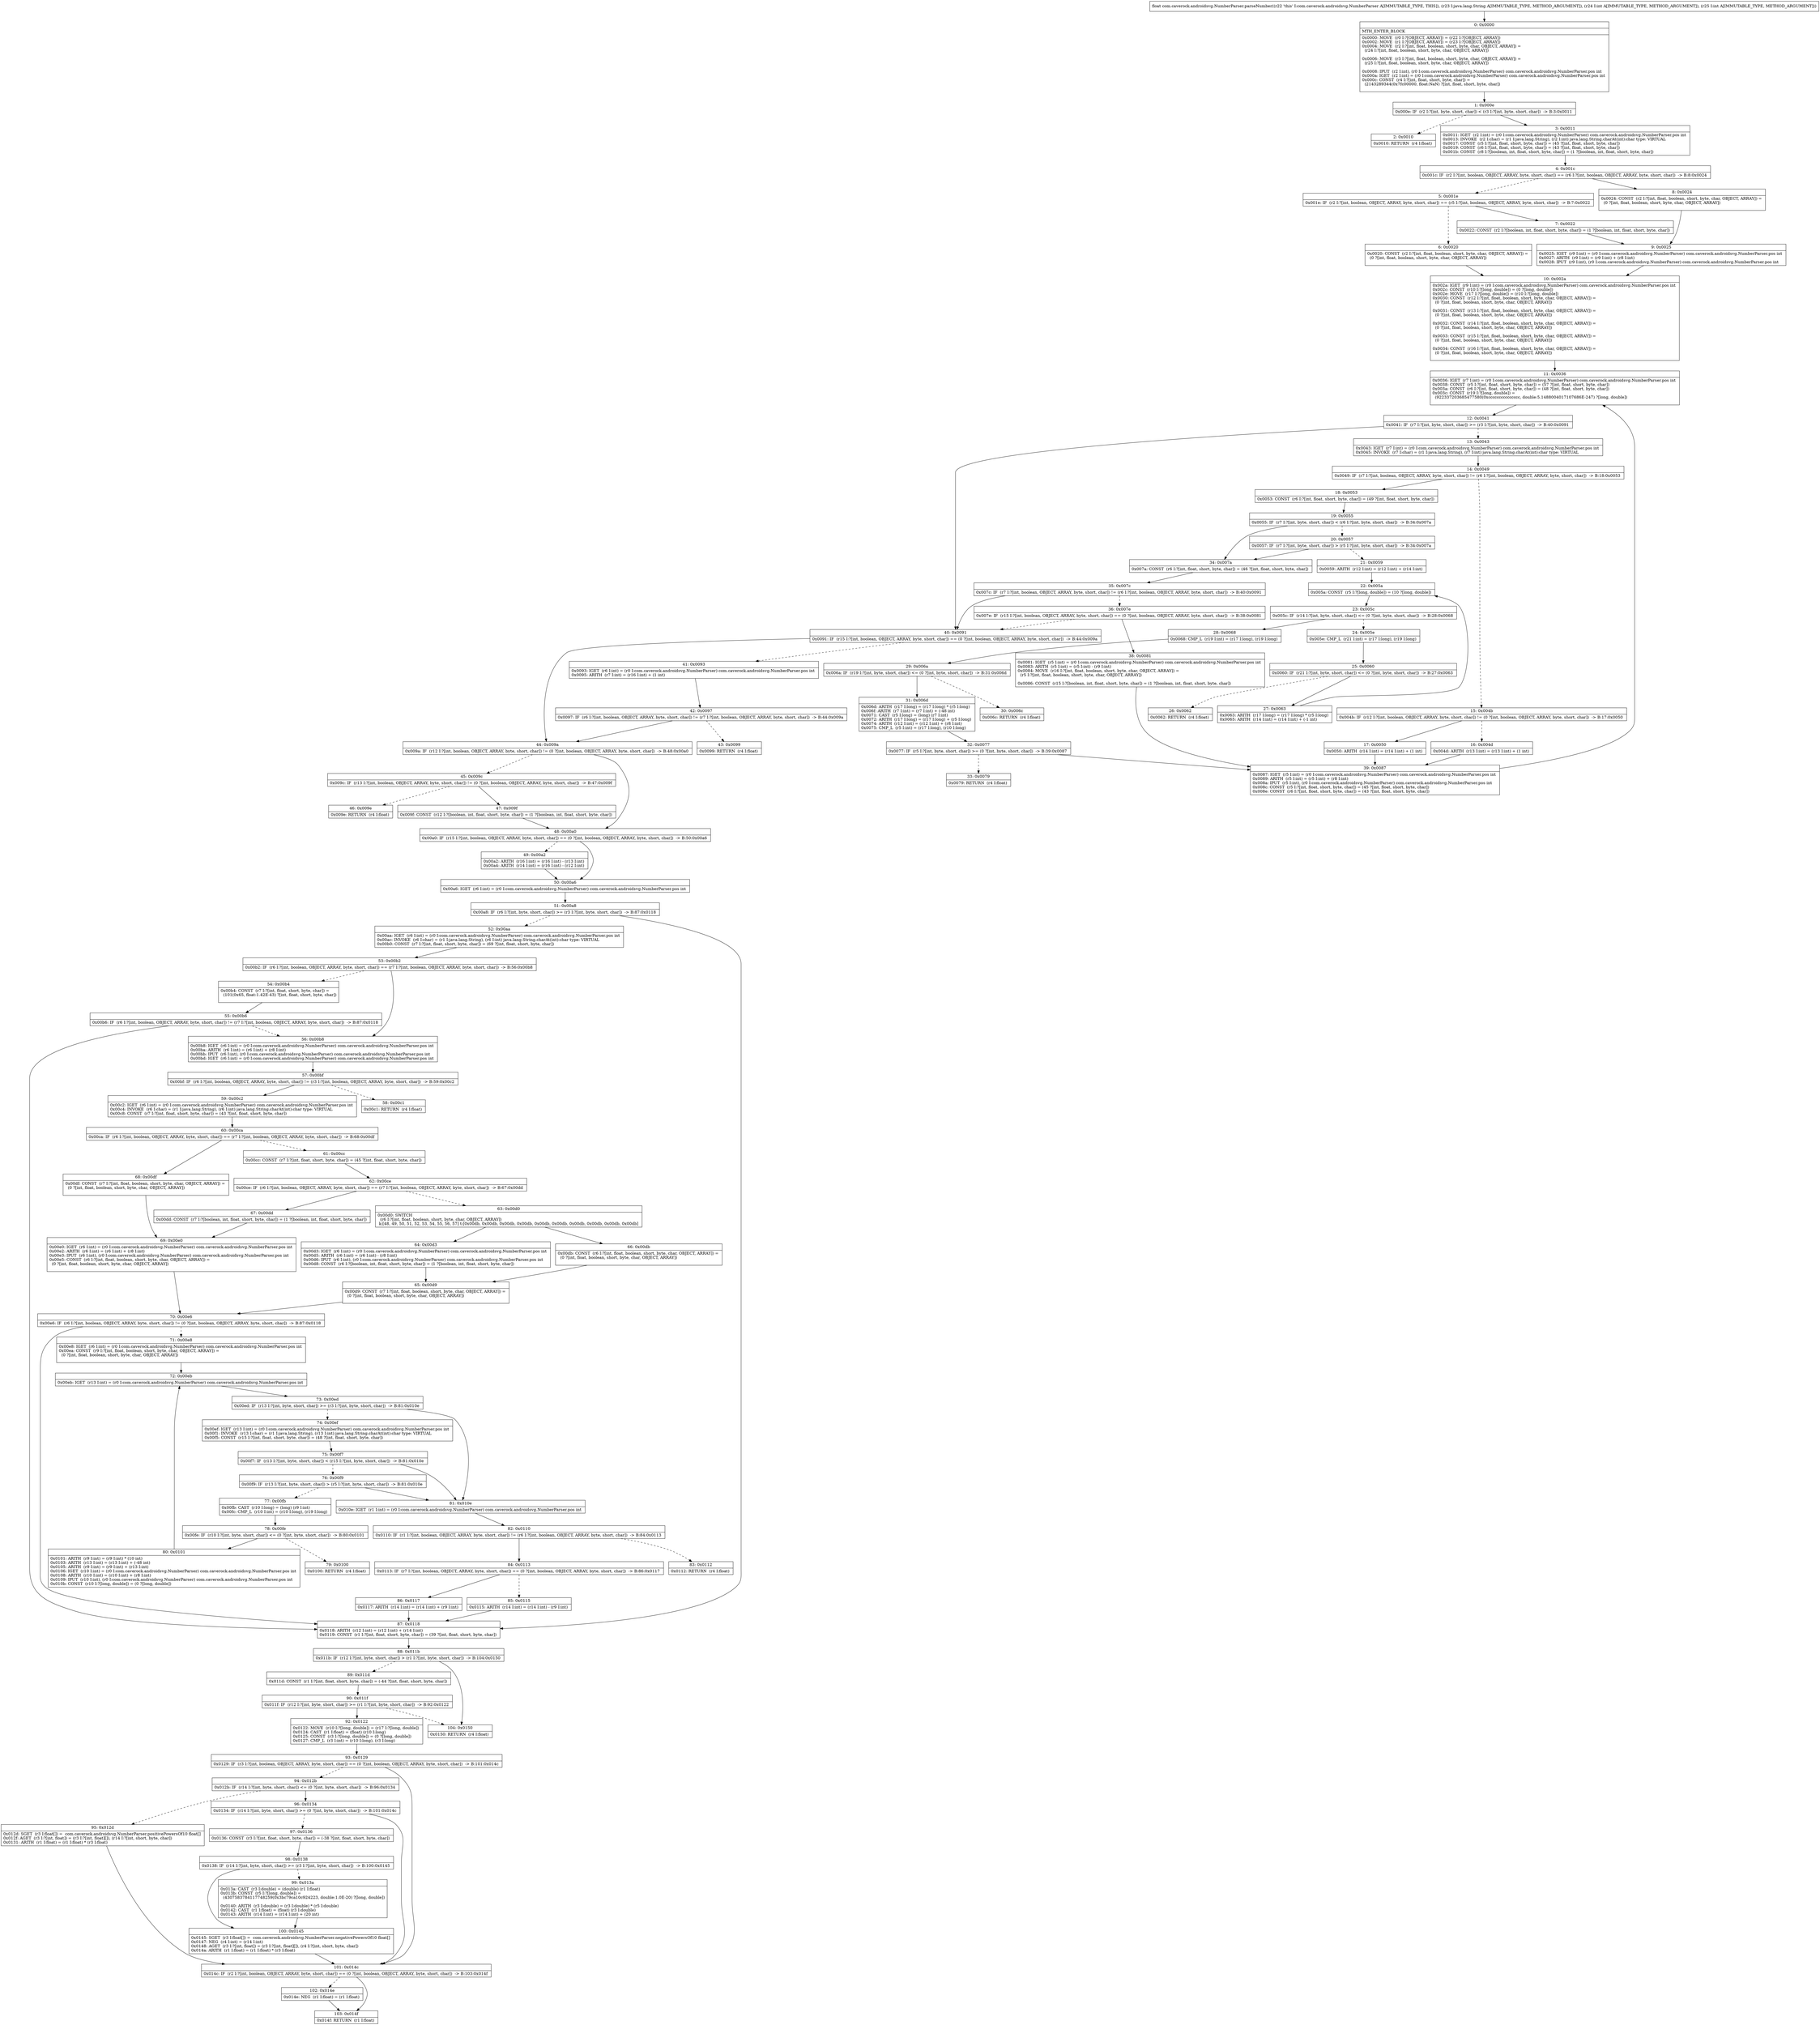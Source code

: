 digraph "CFG forcom.caverock.androidsvg.NumberParser.parseNumber(Ljava\/lang\/String;II)F" {
Node_0 [shape=record,label="{0\:\ 0x0000|MTH_ENTER_BLOCK\l|0x0000: MOVE  (r0 I:?[OBJECT, ARRAY]) = (r22 I:?[OBJECT, ARRAY]) \l0x0002: MOVE  (r1 I:?[OBJECT, ARRAY]) = (r23 I:?[OBJECT, ARRAY]) \l0x0004: MOVE  (r2 I:?[int, float, boolean, short, byte, char, OBJECT, ARRAY]) = \l  (r24 I:?[int, float, boolean, short, byte, char, OBJECT, ARRAY])\l \l0x0006: MOVE  (r3 I:?[int, float, boolean, short, byte, char, OBJECT, ARRAY]) = \l  (r25 I:?[int, float, boolean, short, byte, char, OBJECT, ARRAY])\l \l0x0008: IPUT  (r2 I:int), (r0 I:com.caverock.androidsvg.NumberParser) com.caverock.androidsvg.NumberParser.pos int \l0x000a: IGET  (r2 I:int) = (r0 I:com.caverock.androidsvg.NumberParser) com.caverock.androidsvg.NumberParser.pos int \l0x000c: CONST  (r4 I:?[int, float, short, byte, char]) = \l  (2143289344(0x7fc00000, float:NaN) ?[int, float, short, byte, char])\l \l}"];
Node_1 [shape=record,label="{1\:\ 0x000e|0x000e: IF  (r2 I:?[int, byte, short, char]) \< (r3 I:?[int, byte, short, char])  \-\> B:3:0x0011 \l}"];
Node_2 [shape=record,label="{2\:\ 0x0010|0x0010: RETURN  (r4 I:float) \l}"];
Node_3 [shape=record,label="{3\:\ 0x0011|0x0011: IGET  (r2 I:int) = (r0 I:com.caverock.androidsvg.NumberParser) com.caverock.androidsvg.NumberParser.pos int \l0x0013: INVOKE  (r2 I:char) = (r1 I:java.lang.String), (r2 I:int) java.lang.String.charAt(int):char type: VIRTUAL \l0x0017: CONST  (r5 I:?[int, float, short, byte, char]) = (45 ?[int, float, short, byte, char]) \l0x0019: CONST  (r6 I:?[int, float, short, byte, char]) = (43 ?[int, float, short, byte, char]) \l0x001b: CONST  (r8 I:?[boolean, int, float, short, byte, char]) = (1 ?[boolean, int, float, short, byte, char]) \l}"];
Node_4 [shape=record,label="{4\:\ 0x001c|0x001c: IF  (r2 I:?[int, boolean, OBJECT, ARRAY, byte, short, char]) == (r6 I:?[int, boolean, OBJECT, ARRAY, byte, short, char])  \-\> B:8:0x0024 \l}"];
Node_5 [shape=record,label="{5\:\ 0x001e|0x001e: IF  (r2 I:?[int, boolean, OBJECT, ARRAY, byte, short, char]) == (r5 I:?[int, boolean, OBJECT, ARRAY, byte, short, char])  \-\> B:7:0x0022 \l}"];
Node_6 [shape=record,label="{6\:\ 0x0020|0x0020: CONST  (r2 I:?[int, float, boolean, short, byte, char, OBJECT, ARRAY]) = \l  (0 ?[int, float, boolean, short, byte, char, OBJECT, ARRAY])\l \l}"];
Node_7 [shape=record,label="{7\:\ 0x0022|0x0022: CONST  (r2 I:?[boolean, int, float, short, byte, char]) = (1 ?[boolean, int, float, short, byte, char]) \l}"];
Node_8 [shape=record,label="{8\:\ 0x0024|0x0024: CONST  (r2 I:?[int, float, boolean, short, byte, char, OBJECT, ARRAY]) = \l  (0 ?[int, float, boolean, short, byte, char, OBJECT, ARRAY])\l \l}"];
Node_9 [shape=record,label="{9\:\ 0x0025|0x0025: IGET  (r9 I:int) = (r0 I:com.caverock.androidsvg.NumberParser) com.caverock.androidsvg.NumberParser.pos int \l0x0027: ARITH  (r9 I:int) = (r9 I:int) + (r8 I:int) \l0x0028: IPUT  (r9 I:int), (r0 I:com.caverock.androidsvg.NumberParser) com.caverock.androidsvg.NumberParser.pos int \l}"];
Node_10 [shape=record,label="{10\:\ 0x002a|0x002a: IGET  (r9 I:int) = (r0 I:com.caverock.androidsvg.NumberParser) com.caverock.androidsvg.NumberParser.pos int \l0x002c: CONST  (r10 I:?[long, double]) = (0 ?[long, double]) \l0x002e: MOVE  (r17 I:?[long, double]) = (r10 I:?[long, double]) \l0x0030: CONST  (r12 I:?[int, float, boolean, short, byte, char, OBJECT, ARRAY]) = \l  (0 ?[int, float, boolean, short, byte, char, OBJECT, ARRAY])\l \l0x0031: CONST  (r13 I:?[int, float, boolean, short, byte, char, OBJECT, ARRAY]) = \l  (0 ?[int, float, boolean, short, byte, char, OBJECT, ARRAY])\l \l0x0032: CONST  (r14 I:?[int, float, boolean, short, byte, char, OBJECT, ARRAY]) = \l  (0 ?[int, float, boolean, short, byte, char, OBJECT, ARRAY])\l \l0x0033: CONST  (r15 I:?[int, float, boolean, short, byte, char, OBJECT, ARRAY]) = \l  (0 ?[int, float, boolean, short, byte, char, OBJECT, ARRAY])\l \l0x0034: CONST  (r16 I:?[int, float, boolean, short, byte, char, OBJECT, ARRAY]) = \l  (0 ?[int, float, boolean, short, byte, char, OBJECT, ARRAY])\l \l}"];
Node_11 [shape=record,label="{11\:\ 0x0036|0x0036: IGET  (r7 I:int) = (r0 I:com.caverock.androidsvg.NumberParser) com.caverock.androidsvg.NumberParser.pos int \l0x0038: CONST  (r5 I:?[int, float, short, byte, char]) = (57 ?[int, float, short, byte, char]) \l0x003a: CONST  (r6 I:?[int, float, short, byte, char]) = (48 ?[int, float, short, byte, char]) \l0x003c: CONST  (r19 I:?[long, double]) = \l  (922337203685477580(0xccccccccccccccc, double:5.1488004017107686E\-247) ?[long, double])\l \l}"];
Node_12 [shape=record,label="{12\:\ 0x0041|0x0041: IF  (r7 I:?[int, byte, short, char]) \>= (r3 I:?[int, byte, short, char])  \-\> B:40:0x0091 \l}"];
Node_13 [shape=record,label="{13\:\ 0x0043|0x0043: IGET  (r7 I:int) = (r0 I:com.caverock.androidsvg.NumberParser) com.caverock.androidsvg.NumberParser.pos int \l0x0045: INVOKE  (r7 I:char) = (r1 I:java.lang.String), (r7 I:int) java.lang.String.charAt(int):char type: VIRTUAL \l}"];
Node_14 [shape=record,label="{14\:\ 0x0049|0x0049: IF  (r7 I:?[int, boolean, OBJECT, ARRAY, byte, short, char]) != (r6 I:?[int, boolean, OBJECT, ARRAY, byte, short, char])  \-\> B:18:0x0053 \l}"];
Node_15 [shape=record,label="{15\:\ 0x004b|0x004b: IF  (r12 I:?[int, boolean, OBJECT, ARRAY, byte, short, char]) != (0 ?[int, boolean, OBJECT, ARRAY, byte, short, char])  \-\> B:17:0x0050 \l}"];
Node_16 [shape=record,label="{16\:\ 0x004d|0x004d: ARITH  (r13 I:int) = (r13 I:int) + (1 int) \l}"];
Node_17 [shape=record,label="{17\:\ 0x0050|0x0050: ARITH  (r14 I:int) = (r14 I:int) + (1 int) \l}"];
Node_18 [shape=record,label="{18\:\ 0x0053|0x0053: CONST  (r6 I:?[int, float, short, byte, char]) = (49 ?[int, float, short, byte, char]) \l}"];
Node_19 [shape=record,label="{19\:\ 0x0055|0x0055: IF  (r7 I:?[int, byte, short, char]) \< (r6 I:?[int, byte, short, char])  \-\> B:34:0x007a \l}"];
Node_20 [shape=record,label="{20\:\ 0x0057|0x0057: IF  (r7 I:?[int, byte, short, char]) \> (r5 I:?[int, byte, short, char])  \-\> B:34:0x007a \l}"];
Node_21 [shape=record,label="{21\:\ 0x0059|0x0059: ARITH  (r12 I:int) = (r12 I:int) + (r14 I:int) \l}"];
Node_22 [shape=record,label="{22\:\ 0x005a|0x005a: CONST  (r5 I:?[long, double]) = (10 ?[long, double]) \l}"];
Node_23 [shape=record,label="{23\:\ 0x005c|0x005c: IF  (r14 I:?[int, byte, short, char]) \<= (0 ?[int, byte, short, char])  \-\> B:28:0x0068 \l}"];
Node_24 [shape=record,label="{24\:\ 0x005e|0x005e: CMP_L  (r21 I:int) = (r17 I:long), (r19 I:long) \l}"];
Node_25 [shape=record,label="{25\:\ 0x0060|0x0060: IF  (r21 I:?[int, byte, short, char]) \<= (0 ?[int, byte, short, char])  \-\> B:27:0x0063 \l}"];
Node_26 [shape=record,label="{26\:\ 0x0062|0x0062: RETURN  (r4 I:float) \l}"];
Node_27 [shape=record,label="{27\:\ 0x0063|0x0063: ARITH  (r17 I:long) = (r17 I:long) * (r5 I:long) \l0x0065: ARITH  (r14 I:int) = (r14 I:int) + (\-1 int) \l}"];
Node_28 [shape=record,label="{28\:\ 0x0068|0x0068: CMP_L  (r19 I:int) = (r17 I:long), (r19 I:long) \l}"];
Node_29 [shape=record,label="{29\:\ 0x006a|0x006a: IF  (r19 I:?[int, byte, short, char]) \<= (0 ?[int, byte, short, char])  \-\> B:31:0x006d \l}"];
Node_30 [shape=record,label="{30\:\ 0x006c|0x006c: RETURN  (r4 I:float) \l}"];
Node_31 [shape=record,label="{31\:\ 0x006d|0x006d: ARITH  (r17 I:long) = (r17 I:long) * (r5 I:long) \l0x006f: ARITH  (r7 I:int) = (r7 I:int) + (\-48 int) \l0x0071: CAST  (r5 I:long) = (long) (r7 I:int) \l0x0072: ARITH  (r17 I:long) = (r17 I:long) + (r5 I:long) \l0x0074: ARITH  (r12 I:int) = (r12 I:int) + (r8 I:int) \l0x0075: CMP_L  (r5 I:int) = (r17 I:long), (r10 I:long) \l}"];
Node_32 [shape=record,label="{32\:\ 0x0077|0x0077: IF  (r5 I:?[int, byte, short, char]) \>= (0 ?[int, byte, short, char])  \-\> B:39:0x0087 \l}"];
Node_33 [shape=record,label="{33\:\ 0x0079|0x0079: RETURN  (r4 I:float) \l}"];
Node_34 [shape=record,label="{34\:\ 0x007a|0x007a: CONST  (r6 I:?[int, float, short, byte, char]) = (46 ?[int, float, short, byte, char]) \l}"];
Node_35 [shape=record,label="{35\:\ 0x007c|0x007c: IF  (r7 I:?[int, boolean, OBJECT, ARRAY, byte, short, char]) != (r6 I:?[int, boolean, OBJECT, ARRAY, byte, short, char])  \-\> B:40:0x0091 \l}"];
Node_36 [shape=record,label="{36\:\ 0x007e|0x007e: IF  (r15 I:?[int, boolean, OBJECT, ARRAY, byte, short, char]) == (0 ?[int, boolean, OBJECT, ARRAY, byte, short, char])  \-\> B:38:0x0081 \l}"];
Node_38 [shape=record,label="{38\:\ 0x0081|0x0081: IGET  (r5 I:int) = (r0 I:com.caverock.androidsvg.NumberParser) com.caverock.androidsvg.NumberParser.pos int \l0x0083: ARITH  (r5 I:int) = (r5 I:int) \- (r9 I:int) \l0x0084: MOVE  (r16 I:?[int, float, boolean, short, byte, char, OBJECT, ARRAY]) = \l  (r5 I:?[int, float, boolean, short, byte, char, OBJECT, ARRAY])\l \l0x0086: CONST  (r15 I:?[boolean, int, float, short, byte, char]) = (1 ?[boolean, int, float, short, byte, char]) \l}"];
Node_39 [shape=record,label="{39\:\ 0x0087|0x0087: IGET  (r5 I:int) = (r0 I:com.caverock.androidsvg.NumberParser) com.caverock.androidsvg.NumberParser.pos int \l0x0089: ARITH  (r5 I:int) = (r5 I:int) + (r8 I:int) \l0x008a: IPUT  (r5 I:int), (r0 I:com.caverock.androidsvg.NumberParser) com.caverock.androidsvg.NumberParser.pos int \l0x008c: CONST  (r5 I:?[int, float, short, byte, char]) = (45 ?[int, float, short, byte, char]) \l0x008e: CONST  (r6 I:?[int, float, short, byte, char]) = (43 ?[int, float, short, byte, char]) \l}"];
Node_40 [shape=record,label="{40\:\ 0x0091|0x0091: IF  (r15 I:?[int, boolean, OBJECT, ARRAY, byte, short, char]) == (0 ?[int, boolean, OBJECT, ARRAY, byte, short, char])  \-\> B:44:0x009a \l}"];
Node_41 [shape=record,label="{41\:\ 0x0093|0x0093: IGET  (r6 I:int) = (r0 I:com.caverock.androidsvg.NumberParser) com.caverock.androidsvg.NumberParser.pos int \l0x0095: ARITH  (r7 I:int) = (r16 I:int) + (1 int) \l}"];
Node_42 [shape=record,label="{42\:\ 0x0097|0x0097: IF  (r6 I:?[int, boolean, OBJECT, ARRAY, byte, short, char]) != (r7 I:?[int, boolean, OBJECT, ARRAY, byte, short, char])  \-\> B:44:0x009a \l}"];
Node_43 [shape=record,label="{43\:\ 0x0099|0x0099: RETURN  (r4 I:float) \l}"];
Node_44 [shape=record,label="{44\:\ 0x009a|0x009a: IF  (r12 I:?[int, boolean, OBJECT, ARRAY, byte, short, char]) != (0 ?[int, boolean, OBJECT, ARRAY, byte, short, char])  \-\> B:48:0x00a0 \l}"];
Node_45 [shape=record,label="{45\:\ 0x009c|0x009c: IF  (r13 I:?[int, boolean, OBJECT, ARRAY, byte, short, char]) != (0 ?[int, boolean, OBJECT, ARRAY, byte, short, char])  \-\> B:47:0x009f \l}"];
Node_46 [shape=record,label="{46\:\ 0x009e|0x009e: RETURN  (r4 I:float) \l}"];
Node_47 [shape=record,label="{47\:\ 0x009f|0x009f: CONST  (r12 I:?[boolean, int, float, short, byte, char]) = (1 ?[boolean, int, float, short, byte, char]) \l}"];
Node_48 [shape=record,label="{48\:\ 0x00a0|0x00a0: IF  (r15 I:?[int, boolean, OBJECT, ARRAY, byte, short, char]) == (0 ?[int, boolean, OBJECT, ARRAY, byte, short, char])  \-\> B:50:0x00a6 \l}"];
Node_49 [shape=record,label="{49\:\ 0x00a2|0x00a2: ARITH  (r16 I:int) = (r16 I:int) \- (r13 I:int) \l0x00a4: ARITH  (r14 I:int) = (r16 I:int) \- (r12 I:int) \l}"];
Node_50 [shape=record,label="{50\:\ 0x00a6|0x00a6: IGET  (r6 I:int) = (r0 I:com.caverock.androidsvg.NumberParser) com.caverock.androidsvg.NumberParser.pos int \l}"];
Node_51 [shape=record,label="{51\:\ 0x00a8|0x00a8: IF  (r6 I:?[int, byte, short, char]) \>= (r3 I:?[int, byte, short, char])  \-\> B:87:0x0118 \l}"];
Node_52 [shape=record,label="{52\:\ 0x00aa|0x00aa: IGET  (r6 I:int) = (r0 I:com.caverock.androidsvg.NumberParser) com.caverock.androidsvg.NumberParser.pos int \l0x00ac: INVOKE  (r6 I:char) = (r1 I:java.lang.String), (r6 I:int) java.lang.String.charAt(int):char type: VIRTUAL \l0x00b0: CONST  (r7 I:?[int, float, short, byte, char]) = (69 ?[int, float, short, byte, char]) \l}"];
Node_53 [shape=record,label="{53\:\ 0x00b2|0x00b2: IF  (r6 I:?[int, boolean, OBJECT, ARRAY, byte, short, char]) == (r7 I:?[int, boolean, OBJECT, ARRAY, byte, short, char])  \-\> B:56:0x00b8 \l}"];
Node_54 [shape=record,label="{54\:\ 0x00b4|0x00b4: CONST  (r7 I:?[int, float, short, byte, char]) = \l  (101(0x65, float:1.42E\-43) ?[int, float, short, byte, char])\l \l}"];
Node_55 [shape=record,label="{55\:\ 0x00b6|0x00b6: IF  (r6 I:?[int, boolean, OBJECT, ARRAY, byte, short, char]) != (r7 I:?[int, boolean, OBJECT, ARRAY, byte, short, char])  \-\> B:87:0x0118 \l}"];
Node_56 [shape=record,label="{56\:\ 0x00b8|0x00b8: IGET  (r6 I:int) = (r0 I:com.caverock.androidsvg.NumberParser) com.caverock.androidsvg.NumberParser.pos int \l0x00ba: ARITH  (r6 I:int) = (r6 I:int) + (r8 I:int) \l0x00bb: IPUT  (r6 I:int), (r0 I:com.caverock.androidsvg.NumberParser) com.caverock.androidsvg.NumberParser.pos int \l0x00bd: IGET  (r6 I:int) = (r0 I:com.caverock.androidsvg.NumberParser) com.caverock.androidsvg.NumberParser.pos int \l}"];
Node_57 [shape=record,label="{57\:\ 0x00bf|0x00bf: IF  (r6 I:?[int, boolean, OBJECT, ARRAY, byte, short, char]) != (r3 I:?[int, boolean, OBJECT, ARRAY, byte, short, char])  \-\> B:59:0x00c2 \l}"];
Node_58 [shape=record,label="{58\:\ 0x00c1|0x00c1: RETURN  (r4 I:float) \l}"];
Node_59 [shape=record,label="{59\:\ 0x00c2|0x00c2: IGET  (r6 I:int) = (r0 I:com.caverock.androidsvg.NumberParser) com.caverock.androidsvg.NumberParser.pos int \l0x00c4: INVOKE  (r6 I:char) = (r1 I:java.lang.String), (r6 I:int) java.lang.String.charAt(int):char type: VIRTUAL \l0x00c8: CONST  (r7 I:?[int, float, short, byte, char]) = (43 ?[int, float, short, byte, char]) \l}"];
Node_60 [shape=record,label="{60\:\ 0x00ca|0x00ca: IF  (r6 I:?[int, boolean, OBJECT, ARRAY, byte, short, char]) == (r7 I:?[int, boolean, OBJECT, ARRAY, byte, short, char])  \-\> B:68:0x00df \l}"];
Node_61 [shape=record,label="{61\:\ 0x00cc|0x00cc: CONST  (r7 I:?[int, float, short, byte, char]) = (45 ?[int, float, short, byte, char]) \l}"];
Node_62 [shape=record,label="{62\:\ 0x00ce|0x00ce: IF  (r6 I:?[int, boolean, OBJECT, ARRAY, byte, short, char]) == (r7 I:?[int, boolean, OBJECT, ARRAY, byte, short, char])  \-\> B:67:0x00dd \l}"];
Node_63 [shape=record,label="{63\:\ 0x00d0|0x00d0: SWITCH  \l  (r6 I:?[int, float, boolean, short, byte, char, OBJECT, ARRAY])\l k:[48, 49, 50, 51, 52, 53, 54, 55, 56, 57] t:[0x00db, 0x00db, 0x00db, 0x00db, 0x00db, 0x00db, 0x00db, 0x00db, 0x00db, 0x00db] \l}"];
Node_64 [shape=record,label="{64\:\ 0x00d3|0x00d3: IGET  (r6 I:int) = (r0 I:com.caverock.androidsvg.NumberParser) com.caverock.androidsvg.NumberParser.pos int \l0x00d5: ARITH  (r6 I:int) = (r6 I:int) \- (r8 I:int) \l0x00d6: IPUT  (r6 I:int), (r0 I:com.caverock.androidsvg.NumberParser) com.caverock.androidsvg.NumberParser.pos int \l0x00d8: CONST  (r6 I:?[boolean, int, float, short, byte, char]) = (1 ?[boolean, int, float, short, byte, char]) \l}"];
Node_65 [shape=record,label="{65\:\ 0x00d9|0x00d9: CONST  (r7 I:?[int, float, boolean, short, byte, char, OBJECT, ARRAY]) = \l  (0 ?[int, float, boolean, short, byte, char, OBJECT, ARRAY])\l \l}"];
Node_66 [shape=record,label="{66\:\ 0x00db|0x00db: CONST  (r6 I:?[int, float, boolean, short, byte, char, OBJECT, ARRAY]) = \l  (0 ?[int, float, boolean, short, byte, char, OBJECT, ARRAY])\l \l}"];
Node_67 [shape=record,label="{67\:\ 0x00dd|0x00dd: CONST  (r7 I:?[boolean, int, float, short, byte, char]) = (1 ?[boolean, int, float, short, byte, char]) \l}"];
Node_68 [shape=record,label="{68\:\ 0x00df|0x00df: CONST  (r7 I:?[int, float, boolean, short, byte, char, OBJECT, ARRAY]) = \l  (0 ?[int, float, boolean, short, byte, char, OBJECT, ARRAY])\l \l}"];
Node_69 [shape=record,label="{69\:\ 0x00e0|0x00e0: IGET  (r6 I:int) = (r0 I:com.caverock.androidsvg.NumberParser) com.caverock.androidsvg.NumberParser.pos int \l0x00e2: ARITH  (r6 I:int) = (r6 I:int) + (r8 I:int) \l0x00e3: IPUT  (r6 I:int), (r0 I:com.caverock.androidsvg.NumberParser) com.caverock.androidsvg.NumberParser.pos int \l0x00e5: CONST  (r6 I:?[int, float, boolean, short, byte, char, OBJECT, ARRAY]) = \l  (0 ?[int, float, boolean, short, byte, char, OBJECT, ARRAY])\l \l}"];
Node_70 [shape=record,label="{70\:\ 0x00e6|0x00e6: IF  (r6 I:?[int, boolean, OBJECT, ARRAY, byte, short, char]) != (0 ?[int, boolean, OBJECT, ARRAY, byte, short, char])  \-\> B:87:0x0118 \l}"];
Node_71 [shape=record,label="{71\:\ 0x00e8|0x00e8: IGET  (r6 I:int) = (r0 I:com.caverock.androidsvg.NumberParser) com.caverock.androidsvg.NumberParser.pos int \l0x00ea: CONST  (r9 I:?[int, float, boolean, short, byte, char, OBJECT, ARRAY]) = \l  (0 ?[int, float, boolean, short, byte, char, OBJECT, ARRAY])\l \l}"];
Node_72 [shape=record,label="{72\:\ 0x00eb|0x00eb: IGET  (r13 I:int) = (r0 I:com.caverock.androidsvg.NumberParser) com.caverock.androidsvg.NumberParser.pos int \l}"];
Node_73 [shape=record,label="{73\:\ 0x00ed|0x00ed: IF  (r13 I:?[int, byte, short, char]) \>= (r3 I:?[int, byte, short, char])  \-\> B:81:0x010e \l}"];
Node_74 [shape=record,label="{74\:\ 0x00ef|0x00ef: IGET  (r13 I:int) = (r0 I:com.caverock.androidsvg.NumberParser) com.caverock.androidsvg.NumberParser.pos int \l0x00f1: INVOKE  (r13 I:char) = (r1 I:java.lang.String), (r13 I:int) java.lang.String.charAt(int):char type: VIRTUAL \l0x00f5: CONST  (r15 I:?[int, float, short, byte, char]) = (48 ?[int, float, short, byte, char]) \l}"];
Node_75 [shape=record,label="{75\:\ 0x00f7|0x00f7: IF  (r13 I:?[int, byte, short, char]) \< (r15 I:?[int, byte, short, char])  \-\> B:81:0x010e \l}"];
Node_76 [shape=record,label="{76\:\ 0x00f9|0x00f9: IF  (r13 I:?[int, byte, short, char]) \> (r5 I:?[int, byte, short, char])  \-\> B:81:0x010e \l}"];
Node_77 [shape=record,label="{77\:\ 0x00fb|0x00fb: CAST  (r10 I:long) = (long) (r9 I:int) \l0x00fc: CMP_L  (r10 I:int) = (r10 I:long), (r19 I:long) \l}"];
Node_78 [shape=record,label="{78\:\ 0x00fe|0x00fe: IF  (r10 I:?[int, byte, short, char]) \<= (0 ?[int, byte, short, char])  \-\> B:80:0x0101 \l}"];
Node_79 [shape=record,label="{79\:\ 0x0100|0x0100: RETURN  (r4 I:float) \l}"];
Node_80 [shape=record,label="{80\:\ 0x0101|0x0101: ARITH  (r9 I:int) = (r9 I:int) * (10 int) \l0x0103: ARITH  (r13 I:int) = (r13 I:int) + (\-48 int) \l0x0105: ARITH  (r9 I:int) = (r9 I:int) + (r13 I:int) \l0x0106: IGET  (r10 I:int) = (r0 I:com.caverock.androidsvg.NumberParser) com.caverock.androidsvg.NumberParser.pos int \l0x0108: ARITH  (r10 I:int) = (r10 I:int) + (r8 I:int) \l0x0109: IPUT  (r10 I:int), (r0 I:com.caverock.androidsvg.NumberParser) com.caverock.androidsvg.NumberParser.pos int \l0x010b: CONST  (r10 I:?[long, double]) = (0 ?[long, double]) \l}"];
Node_81 [shape=record,label="{81\:\ 0x010e|0x010e: IGET  (r1 I:int) = (r0 I:com.caverock.androidsvg.NumberParser) com.caverock.androidsvg.NumberParser.pos int \l}"];
Node_82 [shape=record,label="{82\:\ 0x0110|0x0110: IF  (r1 I:?[int, boolean, OBJECT, ARRAY, byte, short, char]) != (r6 I:?[int, boolean, OBJECT, ARRAY, byte, short, char])  \-\> B:84:0x0113 \l}"];
Node_83 [shape=record,label="{83\:\ 0x0112|0x0112: RETURN  (r4 I:float) \l}"];
Node_84 [shape=record,label="{84\:\ 0x0113|0x0113: IF  (r7 I:?[int, boolean, OBJECT, ARRAY, byte, short, char]) == (0 ?[int, boolean, OBJECT, ARRAY, byte, short, char])  \-\> B:86:0x0117 \l}"];
Node_85 [shape=record,label="{85\:\ 0x0115|0x0115: ARITH  (r14 I:int) = (r14 I:int) \- (r9 I:int) \l}"];
Node_86 [shape=record,label="{86\:\ 0x0117|0x0117: ARITH  (r14 I:int) = (r14 I:int) + (r9 I:int) \l}"];
Node_87 [shape=record,label="{87\:\ 0x0118|0x0118: ARITH  (r12 I:int) = (r12 I:int) + (r14 I:int) \l0x0119: CONST  (r1 I:?[int, float, short, byte, char]) = (39 ?[int, float, short, byte, char]) \l}"];
Node_88 [shape=record,label="{88\:\ 0x011b|0x011b: IF  (r12 I:?[int, byte, short, char]) \> (r1 I:?[int, byte, short, char])  \-\> B:104:0x0150 \l}"];
Node_89 [shape=record,label="{89\:\ 0x011d|0x011d: CONST  (r1 I:?[int, float, short, byte, char]) = (\-44 ?[int, float, short, byte, char]) \l}"];
Node_90 [shape=record,label="{90\:\ 0x011f|0x011f: IF  (r12 I:?[int, byte, short, char]) \>= (r1 I:?[int, byte, short, char])  \-\> B:92:0x0122 \l}"];
Node_92 [shape=record,label="{92\:\ 0x0122|0x0122: MOVE  (r10 I:?[long, double]) = (r17 I:?[long, double]) \l0x0124: CAST  (r1 I:float) = (float) (r10 I:long) \l0x0125: CONST  (r3 I:?[long, double]) = (0 ?[long, double]) \l0x0127: CMP_L  (r3 I:int) = (r10 I:long), (r3 I:long) \l}"];
Node_93 [shape=record,label="{93\:\ 0x0129|0x0129: IF  (r3 I:?[int, boolean, OBJECT, ARRAY, byte, short, char]) == (0 ?[int, boolean, OBJECT, ARRAY, byte, short, char])  \-\> B:101:0x014c \l}"];
Node_94 [shape=record,label="{94\:\ 0x012b|0x012b: IF  (r14 I:?[int, byte, short, char]) \<= (0 ?[int, byte, short, char])  \-\> B:96:0x0134 \l}"];
Node_95 [shape=record,label="{95\:\ 0x012d|0x012d: SGET  (r3 I:float[]) =  com.caverock.androidsvg.NumberParser.positivePowersOf10 float[] \l0x012f: AGET  (r3 I:?[int, float]) = (r3 I:?[int, float][]), (r14 I:?[int, short, byte, char]) \l0x0131: ARITH  (r1 I:float) = (r1 I:float) * (r3 I:float) \l}"];
Node_96 [shape=record,label="{96\:\ 0x0134|0x0134: IF  (r14 I:?[int, byte, short, char]) \>= (0 ?[int, byte, short, char])  \-\> B:101:0x014c \l}"];
Node_97 [shape=record,label="{97\:\ 0x0136|0x0136: CONST  (r3 I:?[int, float, short, byte, char]) = (\-38 ?[int, float, short, byte, char]) \l}"];
Node_98 [shape=record,label="{98\:\ 0x0138|0x0138: IF  (r14 I:?[int, byte, short, char]) \>= (r3 I:?[int, byte, short, char])  \-\> B:100:0x0145 \l}"];
Node_99 [shape=record,label="{99\:\ 0x013a|0x013a: CAST  (r3 I:double) = (double) (r1 I:float) \l0x013b: CONST  (r5 I:?[long, double]) = \l  (4307583784117748259(0x3bc79ca10c924223, double:1.0E\-20) ?[long, double])\l \l0x0140: ARITH  (r3 I:double) = (r3 I:double) * (r5 I:double) \l0x0142: CAST  (r1 I:float) = (float) (r3 I:double) \l0x0143: ARITH  (r14 I:int) = (r14 I:int) + (20 int) \l}"];
Node_100 [shape=record,label="{100\:\ 0x0145|0x0145: SGET  (r3 I:float[]) =  com.caverock.androidsvg.NumberParser.negativePowersOf10 float[] \l0x0147: NEG  (r4 I:int) = (r14 I:int) \l0x0148: AGET  (r3 I:?[int, float]) = (r3 I:?[int, float][]), (r4 I:?[int, short, byte, char]) \l0x014a: ARITH  (r1 I:float) = (r1 I:float) * (r3 I:float) \l}"];
Node_101 [shape=record,label="{101\:\ 0x014c|0x014c: IF  (r2 I:?[int, boolean, OBJECT, ARRAY, byte, short, char]) == (0 ?[int, boolean, OBJECT, ARRAY, byte, short, char])  \-\> B:103:0x014f \l}"];
Node_102 [shape=record,label="{102\:\ 0x014e|0x014e: NEG  (r1 I:float) = (r1 I:float) \l}"];
Node_103 [shape=record,label="{103\:\ 0x014f|0x014f: RETURN  (r1 I:float) \l}"];
Node_104 [shape=record,label="{104\:\ 0x0150|0x0150: RETURN  (r4 I:float) \l}"];
MethodNode[shape=record,label="{float com.caverock.androidsvg.NumberParser.parseNumber((r22 'this' I:com.caverock.androidsvg.NumberParser A[IMMUTABLE_TYPE, THIS]), (r23 I:java.lang.String A[IMMUTABLE_TYPE, METHOD_ARGUMENT]), (r24 I:int A[IMMUTABLE_TYPE, METHOD_ARGUMENT]), (r25 I:int A[IMMUTABLE_TYPE, METHOD_ARGUMENT])) }"];
MethodNode -> Node_0;
Node_0 -> Node_1;
Node_1 -> Node_2[style=dashed];
Node_1 -> Node_3;
Node_3 -> Node_4;
Node_4 -> Node_5[style=dashed];
Node_4 -> Node_8;
Node_5 -> Node_6[style=dashed];
Node_5 -> Node_7;
Node_6 -> Node_10;
Node_7 -> Node_9;
Node_8 -> Node_9;
Node_9 -> Node_10;
Node_10 -> Node_11;
Node_11 -> Node_12;
Node_12 -> Node_13[style=dashed];
Node_12 -> Node_40;
Node_13 -> Node_14;
Node_14 -> Node_15[style=dashed];
Node_14 -> Node_18;
Node_15 -> Node_16[style=dashed];
Node_15 -> Node_17;
Node_16 -> Node_39;
Node_17 -> Node_39;
Node_18 -> Node_19;
Node_19 -> Node_20[style=dashed];
Node_19 -> Node_34;
Node_20 -> Node_21[style=dashed];
Node_20 -> Node_34;
Node_21 -> Node_22;
Node_22 -> Node_23;
Node_23 -> Node_24[style=dashed];
Node_23 -> Node_28;
Node_24 -> Node_25;
Node_25 -> Node_26[style=dashed];
Node_25 -> Node_27;
Node_27 -> Node_22;
Node_28 -> Node_29;
Node_29 -> Node_30[style=dashed];
Node_29 -> Node_31;
Node_31 -> Node_32;
Node_32 -> Node_33[style=dashed];
Node_32 -> Node_39;
Node_34 -> Node_35;
Node_35 -> Node_36[style=dashed];
Node_35 -> Node_40;
Node_36 -> Node_38;
Node_36 -> Node_40[style=dashed];
Node_38 -> Node_39;
Node_39 -> Node_11;
Node_40 -> Node_41[style=dashed];
Node_40 -> Node_44;
Node_41 -> Node_42;
Node_42 -> Node_43[style=dashed];
Node_42 -> Node_44;
Node_44 -> Node_45[style=dashed];
Node_44 -> Node_48;
Node_45 -> Node_46[style=dashed];
Node_45 -> Node_47;
Node_47 -> Node_48;
Node_48 -> Node_49[style=dashed];
Node_48 -> Node_50;
Node_49 -> Node_50;
Node_50 -> Node_51;
Node_51 -> Node_52[style=dashed];
Node_51 -> Node_87;
Node_52 -> Node_53;
Node_53 -> Node_54[style=dashed];
Node_53 -> Node_56;
Node_54 -> Node_55;
Node_55 -> Node_56[style=dashed];
Node_55 -> Node_87;
Node_56 -> Node_57;
Node_57 -> Node_58[style=dashed];
Node_57 -> Node_59;
Node_59 -> Node_60;
Node_60 -> Node_61[style=dashed];
Node_60 -> Node_68;
Node_61 -> Node_62;
Node_62 -> Node_63[style=dashed];
Node_62 -> Node_67;
Node_63 -> Node_64;
Node_63 -> Node_66;
Node_64 -> Node_65;
Node_65 -> Node_70;
Node_66 -> Node_65;
Node_67 -> Node_69;
Node_68 -> Node_69;
Node_69 -> Node_70;
Node_70 -> Node_71[style=dashed];
Node_70 -> Node_87;
Node_71 -> Node_72;
Node_72 -> Node_73;
Node_73 -> Node_74[style=dashed];
Node_73 -> Node_81;
Node_74 -> Node_75;
Node_75 -> Node_76[style=dashed];
Node_75 -> Node_81;
Node_76 -> Node_77[style=dashed];
Node_76 -> Node_81;
Node_77 -> Node_78;
Node_78 -> Node_79[style=dashed];
Node_78 -> Node_80;
Node_80 -> Node_72;
Node_81 -> Node_82;
Node_82 -> Node_83[style=dashed];
Node_82 -> Node_84;
Node_84 -> Node_85[style=dashed];
Node_84 -> Node_86;
Node_85 -> Node_87;
Node_86 -> Node_87;
Node_87 -> Node_88;
Node_88 -> Node_89[style=dashed];
Node_88 -> Node_104;
Node_89 -> Node_90;
Node_90 -> Node_92;
Node_90 -> Node_104[style=dashed];
Node_92 -> Node_93;
Node_93 -> Node_94[style=dashed];
Node_93 -> Node_101;
Node_94 -> Node_95[style=dashed];
Node_94 -> Node_96;
Node_95 -> Node_101;
Node_96 -> Node_97[style=dashed];
Node_96 -> Node_101;
Node_97 -> Node_98;
Node_98 -> Node_99[style=dashed];
Node_98 -> Node_100;
Node_99 -> Node_100;
Node_100 -> Node_101;
Node_101 -> Node_102[style=dashed];
Node_101 -> Node_103;
Node_102 -> Node_103;
}


